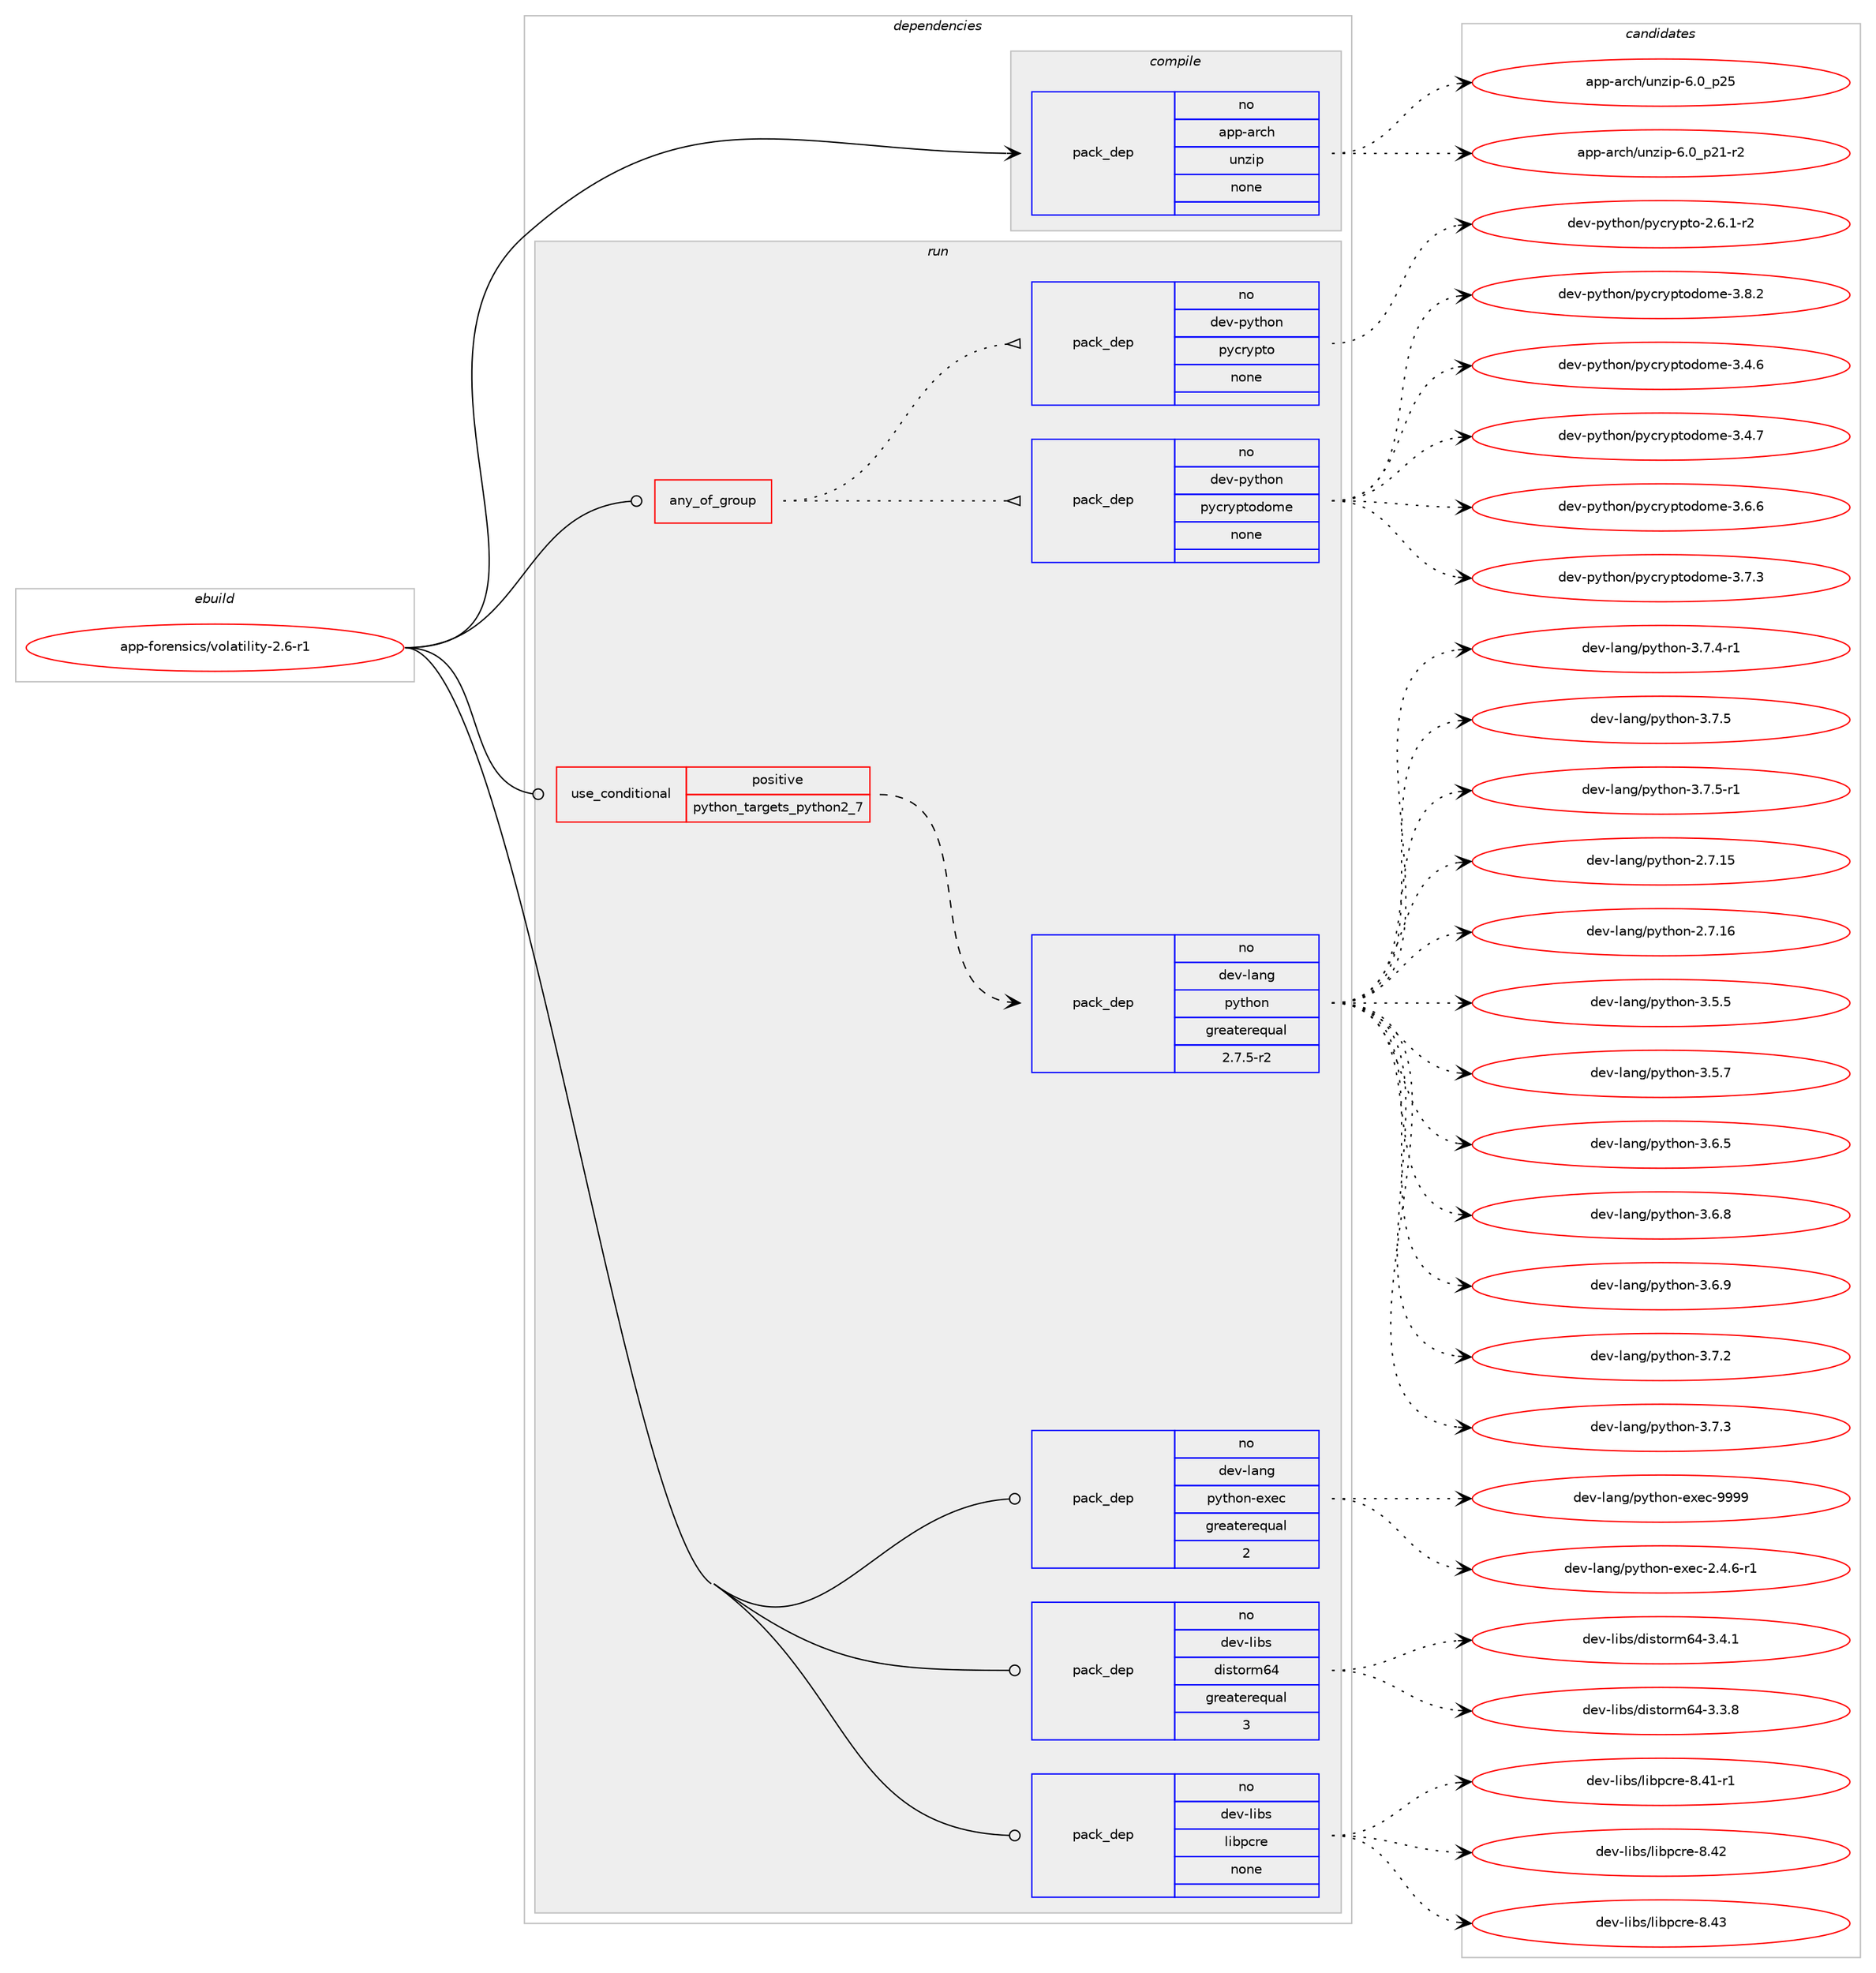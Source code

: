 digraph prolog {

# *************
# Graph options
# *************

newrank=true;
concentrate=true;
compound=true;
graph [rankdir=LR,fontname=Helvetica,fontsize=10,ranksep=1.5];#, ranksep=2.5, nodesep=0.2];
edge  [arrowhead=vee];
node  [fontname=Helvetica,fontsize=10];

# **********
# The ebuild
# **********

subgraph cluster_leftcol {
color=gray;
rank=same;
label=<<i>ebuild</i>>;
id [label="app-forensics/volatility-2.6-r1", color=red, width=4, href="../app-forensics/volatility-2.6-r1.svg"];
}

# ****************
# The dependencies
# ****************

subgraph cluster_midcol {
color=gray;
label=<<i>dependencies</i>>;
subgraph cluster_compile {
fillcolor="#eeeeee";
style=filled;
label=<<i>compile</i>>;
subgraph pack366992 {
dependency494043 [label=<<TABLE BORDER="0" CELLBORDER="1" CELLSPACING="0" CELLPADDING="4" WIDTH="220"><TR><TD ROWSPAN="6" CELLPADDING="30">pack_dep</TD></TR><TR><TD WIDTH="110">no</TD></TR><TR><TD>app-arch</TD></TR><TR><TD>unzip</TD></TR><TR><TD>none</TD></TR><TR><TD></TD></TR></TABLE>>, shape=none, color=blue];
}
id:e -> dependency494043:w [weight=20,style="solid",arrowhead="vee"];
}
subgraph cluster_compileandrun {
fillcolor="#eeeeee";
style=filled;
label=<<i>compile and run</i>>;
}
subgraph cluster_run {
fillcolor="#eeeeee";
style=filled;
label=<<i>run</i>>;
subgraph any8582 {
dependency494044 [label=<<TABLE BORDER="0" CELLBORDER="1" CELLSPACING="0" CELLPADDING="4"><TR><TD CELLPADDING="10">any_of_group</TD></TR></TABLE>>, shape=none, color=red];subgraph pack366993 {
dependency494045 [label=<<TABLE BORDER="0" CELLBORDER="1" CELLSPACING="0" CELLPADDING="4" WIDTH="220"><TR><TD ROWSPAN="6" CELLPADDING="30">pack_dep</TD></TR><TR><TD WIDTH="110">no</TD></TR><TR><TD>dev-python</TD></TR><TR><TD>pycryptodome</TD></TR><TR><TD>none</TD></TR><TR><TD></TD></TR></TABLE>>, shape=none, color=blue];
}
dependency494044:e -> dependency494045:w [weight=20,style="dotted",arrowhead="oinv"];
subgraph pack366994 {
dependency494046 [label=<<TABLE BORDER="0" CELLBORDER="1" CELLSPACING="0" CELLPADDING="4" WIDTH="220"><TR><TD ROWSPAN="6" CELLPADDING="30">pack_dep</TD></TR><TR><TD WIDTH="110">no</TD></TR><TR><TD>dev-python</TD></TR><TR><TD>pycrypto</TD></TR><TR><TD>none</TD></TR><TR><TD></TD></TR></TABLE>>, shape=none, color=blue];
}
dependency494044:e -> dependency494046:w [weight=20,style="dotted",arrowhead="oinv"];
}
id:e -> dependency494044:w [weight=20,style="solid",arrowhead="odot"];
subgraph cond118157 {
dependency494047 [label=<<TABLE BORDER="0" CELLBORDER="1" CELLSPACING="0" CELLPADDING="4"><TR><TD ROWSPAN="3" CELLPADDING="10">use_conditional</TD></TR><TR><TD>positive</TD></TR><TR><TD>python_targets_python2_7</TD></TR></TABLE>>, shape=none, color=red];
subgraph pack366995 {
dependency494048 [label=<<TABLE BORDER="0" CELLBORDER="1" CELLSPACING="0" CELLPADDING="4" WIDTH="220"><TR><TD ROWSPAN="6" CELLPADDING="30">pack_dep</TD></TR><TR><TD WIDTH="110">no</TD></TR><TR><TD>dev-lang</TD></TR><TR><TD>python</TD></TR><TR><TD>greaterequal</TD></TR><TR><TD>2.7.5-r2</TD></TR></TABLE>>, shape=none, color=blue];
}
dependency494047:e -> dependency494048:w [weight=20,style="dashed",arrowhead="vee"];
}
id:e -> dependency494047:w [weight=20,style="solid",arrowhead="odot"];
subgraph pack366996 {
dependency494049 [label=<<TABLE BORDER="0" CELLBORDER="1" CELLSPACING="0" CELLPADDING="4" WIDTH="220"><TR><TD ROWSPAN="6" CELLPADDING="30">pack_dep</TD></TR><TR><TD WIDTH="110">no</TD></TR><TR><TD>dev-lang</TD></TR><TR><TD>python-exec</TD></TR><TR><TD>greaterequal</TD></TR><TR><TD>2</TD></TR></TABLE>>, shape=none, color=blue];
}
id:e -> dependency494049:w [weight=20,style="solid",arrowhead="odot"];
subgraph pack366997 {
dependency494050 [label=<<TABLE BORDER="0" CELLBORDER="1" CELLSPACING="0" CELLPADDING="4" WIDTH="220"><TR><TD ROWSPAN="6" CELLPADDING="30">pack_dep</TD></TR><TR><TD WIDTH="110">no</TD></TR><TR><TD>dev-libs</TD></TR><TR><TD>distorm64</TD></TR><TR><TD>greaterequal</TD></TR><TR><TD>3</TD></TR></TABLE>>, shape=none, color=blue];
}
id:e -> dependency494050:w [weight=20,style="solid",arrowhead="odot"];
subgraph pack366998 {
dependency494051 [label=<<TABLE BORDER="0" CELLBORDER="1" CELLSPACING="0" CELLPADDING="4" WIDTH="220"><TR><TD ROWSPAN="6" CELLPADDING="30">pack_dep</TD></TR><TR><TD WIDTH="110">no</TD></TR><TR><TD>dev-libs</TD></TR><TR><TD>libpcre</TD></TR><TR><TD>none</TD></TR><TR><TD></TD></TR></TABLE>>, shape=none, color=blue];
}
id:e -> dependency494051:w [weight=20,style="solid",arrowhead="odot"];
}
}

# **************
# The candidates
# **************

subgraph cluster_choices {
rank=same;
color=gray;
label=<<i>candidates</i>>;

subgraph choice366992 {
color=black;
nodesep=1;
choice9711211245971149910447117110122105112455446489511250494511450 [label="app-arch/unzip-6.0_p21-r2", color=red, width=4,href="../app-arch/unzip-6.0_p21-r2.svg"];
choice971121124597114991044711711012210511245544648951125053 [label="app-arch/unzip-6.0_p25", color=red, width=4,href="../app-arch/unzip-6.0_p25.svg"];
dependency494043:e -> choice9711211245971149910447117110122105112455446489511250494511450:w [style=dotted,weight="100"];
dependency494043:e -> choice971121124597114991044711711012210511245544648951125053:w [style=dotted,weight="100"];
}
subgraph choice366993 {
color=black;
nodesep=1;
choice100101118451121211161041111104711212199114121112116111100111109101455146524654 [label="dev-python/pycryptodome-3.4.6", color=red, width=4,href="../dev-python/pycryptodome-3.4.6.svg"];
choice100101118451121211161041111104711212199114121112116111100111109101455146524655 [label="dev-python/pycryptodome-3.4.7", color=red, width=4,href="../dev-python/pycryptodome-3.4.7.svg"];
choice100101118451121211161041111104711212199114121112116111100111109101455146544654 [label="dev-python/pycryptodome-3.6.6", color=red, width=4,href="../dev-python/pycryptodome-3.6.6.svg"];
choice100101118451121211161041111104711212199114121112116111100111109101455146554651 [label="dev-python/pycryptodome-3.7.3", color=red, width=4,href="../dev-python/pycryptodome-3.7.3.svg"];
choice100101118451121211161041111104711212199114121112116111100111109101455146564650 [label="dev-python/pycryptodome-3.8.2", color=red, width=4,href="../dev-python/pycryptodome-3.8.2.svg"];
dependency494045:e -> choice100101118451121211161041111104711212199114121112116111100111109101455146524654:w [style=dotted,weight="100"];
dependency494045:e -> choice100101118451121211161041111104711212199114121112116111100111109101455146524655:w [style=dotted,weight="100"];
dependency494045:e -> choice100101118451121211161041111104711212199114121112116111100111109101455146544654:w [style=dotted,weight="100"];
dependency494045:e -> choice100101118451121211161041111104711212199114121112116111100111109101455146554651:w [style=dotted,weight="100"];
dependency494045:e -> choice100101118451121211161041111104711212199114121112116111100111109101455146564650:w [style=dotted,weight="100"];
}
subgraph choice366994 {
color=black;
nodesep=1;
choice1001011184511212111610411111047112121991141211121161114550465446494511450 [label="dev-python/pycrypto-2.6.1-r2", color=red, width=4,href="../dev-python/pycrypto-2.6.1-r2.svg"];
dependency494046:e -> choice1001011184511212111610411111047112121991141211121161114550465446494511450:w [style=dotted,weight="100"];
}
subgraph choice366995 {
color=black;
nodesep=1;
choice10010111845108971101034711212111610411111045504655464953 [label="dev-lang/python-2.7.15", color=red, width=4,href="../dev-lang/python-2.7.15.svg"];
choice10010111845108971101034711212111610411111045504655464954 [label="dev-lang/python-2.7.16", color=red, width=4,href="../dev-lang/python-2.7.16.svg"];
choice100101118451089711010347112121116104111110455146534653 [label="dev-lang/python-3.5.5", color=red, width=4,href="../dev-lang/python-3.5.5.svg"];
choice100101118451089711010347112121116104111110455146534655 [label="dev-lang/python-3.5.7", color=red, width=4,href="../dev-lang/python-3.5.7.svg"];
choice100101118451089711010347112121116104111110455146544653 [label="dev-lang/python-3.6.5", color=red, width=4,href="../dev-lang/python-3.6.5.svg"];
choice100101118451089711010347112121116104111110455146544656 [label="dev-lang/python-3.6.8", color=red, width=4,href="../dev-lang/python-3.6.8.svg"];
choice100101118451089711010347112121116104111110455146544657 [label="dev-lang/python-3.6.9", color=red, width=4,href="../dev-lang/python-3.6.9.svg"];
choice100101118451089711010347112121116104111110455146554650 [label="dev-lang/python-3.7.2", color=red, width=4,href="../dev-lang/python-3.7.2.svg"];
choice100101118451089711010347112121116104111110455146554651 [label="dev-lang/python-3.7.3", color=red, width=4,href="../dev-lang/python-3.7.3.svg"];
choice1001011184510897110103471121211161041111104551465546524511449 [label="dev-lang/python-3.7.4-r1", color=red, width=4,href="../dev-lang/python-3.7.4-r1.svg"];
choice100101118451089711010347112121116104111110455146554653 [label="dev-lang/python-3.7.5", color=red, width=4,href="../dev-lang/python-3.7.5.svg"];
choice1001011184510897110103471121211161041111104551465546534511449 [label="dev-lang/python-3.7.5-r1", color=red, width=4,href="../dev-lang/python-3.7.5-r1.svg"];
dependency494048:e -> choice10010111845108971101034711212111610411111045504655464953:w [style=dotted,weight="100"];
dependency494048:e -> choice10010111845108971101034711212111610411111045504655464954:w [style=dotted,weight="100"];
dependency494048:e -> choice100101118451089711010347112121116104111110455146534653:w [style=dotted,weight="100"];
dependency494048:e -> choice100101118451089711010347112121116104111110455146534655:w [style=dotted,weight="100"];
dependency494048:e -> choice100101118451089711010347112121116104111110455146544653:w [style=dotted,weight="100"];
dependency494048:e -> choice100101118451089711010347112121116104111110455146544656:w [style=dotted,weight="100"];
dependency494048:e -> choice100101118451089711010347112121116104111110455146544657:w [style=dotted,weight="100"];
dependency494048:e -> choice100101118451089711010347112121116104111110455146554650:w [style=dotted,weight="100"];
dependency494048:e -> choice100101118451089711010347112121116104111110455146554651:w [style=dotted,weight="100"];
dependency494048:e -> choice1001011184510897110103471121211161041111104551465546524511449:w [style=dotted,weight="100"];
dependency494048:e -> choice100101118451089711010347112121116104111110455146554653:w [style=dotted,weight="100"];
dependency494048:e -> choice1001011184510897110103471121211161041111104551465546534511449:w [style=dotted,weight="100"];
}
subgraph choice366996 {
color=black;
nodesep=1;
choice10010111845108971101034711212111610411111045101120101994550465246544511449 [label="dev-lang/python-exec-2.4.6-r1", color=red, width=4,href="../dev-lang/python-exec-2.4.6-r1.svg"];
choice10010111845108971101034711212111610411111045101120101994557575757 [label="dev-lang/python-exec-9999", color=red, width=4,href="../dev-lang/python-exec-9999.svg"];
dependency494049:e -> choice10010111845108971101034711212111610411111045101120101994550465246544511449:w [style=dotted,weight="100"];
dependency494049:e -> choice10010111845108971101034711212111610411111045101120101994557575757:w [style=dotted,weight="100"];
}
subgraph choice366997 {
color=black;
nodesep=1;
choice1001011184510810598115471001051151161111141095452455146514656 [label="dev-libs/distorm64-3.3.8", color=red, width=4,href="../dev-libs/distorm64-3.3.8.svg"];
choice1001011184510810598115471001051151161111141095452455146524649 [label="dev-libs/distorm64-3.4.1", color=red, width=4,href="../dev-libs/distorm64-3.4.1.svg"];
dependency494050:e -> choice1001011184510810598115471001051151161111141095452455146514656:w [style=dotted,weight="100"];
dependency494050:e -> choice1001011184510810598115471001051151161111141095452455146524649:w [style=dotted,weight="100"];
}
subgraph choice366998 {
color=black;
nodesep=1;
choice100101118451081059811547108105981129911410145564652494511449 [label="dev-libs/libpcre-8.41-r1", color=red, width=4,href="../dev-libs/libpcre-8.41-r1.svg"];
choice10010111845108105981154710810598112991141014556465250 [label="dev-libs/libpcre-8.42", color=red, width=4,href="../dev-libs/libpcre-8.42.svg"];
choice10010111845108105981154710810598112991141014556465251 [label="dev-libs/libpcre-8.43", color=red, width=4,href="../dev-libs/libpcre-8.43.svg"];
dependency494051:e -> choice100101118451081059811547108105981129911410145564652494511449:w [style=dotted,weight="100"];
dependency494051:e -> choice10010111845108105981154710810598112991141014556465250:w [style=dotted,weight="100"];
dependency494051:e -> choice10010111845108105981154710810598112991141014556465251:w [style=dotted,weight="100"];
}
}

}
